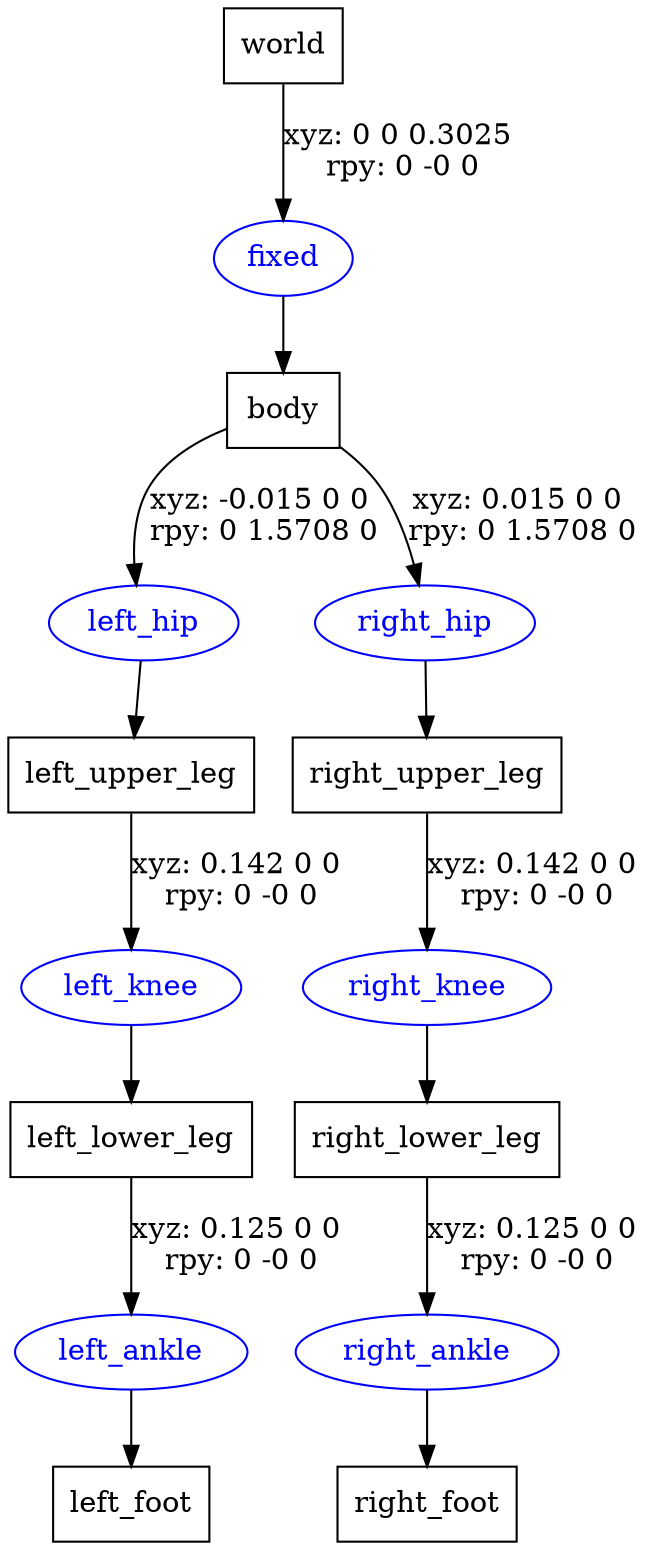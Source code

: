 digraph G {
node [shape=box];
"world" [label="world"];
"body" [label="body"];
"left_upper_leg" [label="left_upper_leg"];
"left_lower_leg" [label="left_lower_leg"];
"left_foot" [label="left_foot"];
"right_upper_leg" [label="right_upper_leg"];
"right_lower_leg" [label="right_lower_leg"];
"right_foot" [label="right_foot"];
node [shape=ellipse, color=blue, fontcolor=blue];
"world" -> "fixed" [label="xyz: 0 0 0.3025 \nrpy: 0 -0 0"]
"fixed" -> "body"
"body" -> "left_hip" [label="xyz: -0.015 0 0 \nrpy: 0 1.5708 0"]
"left_hip" -> "left_upper_leg"
"left_upper_leg" -> "left_knee" [label="xyz: 0.142 0 0 \nrpy: 0 -0 0"]
"left_knee" -> "left_lower_leg"
"left_lower_leg" -> "left_ankle" [label="xyz: 0.125 0 0 \nrpy: 0 -0 0"]
"left_ankle" -> "left_foot"
"body" -> "right_hip" [label="xyz: 0.015 0 0 \nrpy: 0 1.5708 0"]
"right_hip" -> "right_upper_leg"
"right_upper_leg" -> "right_knee" [label="xyz: 0.142 0 0 \nrpy: 0 -0 0"]
"right_knee" -> "right_lower_leg"
"right_lower_leg" -> "right_ankle" [label="xyz: 0.125 0 0 \nrpy: 0 -0 0"]
"right_ankle" -> "right_foot"
}
